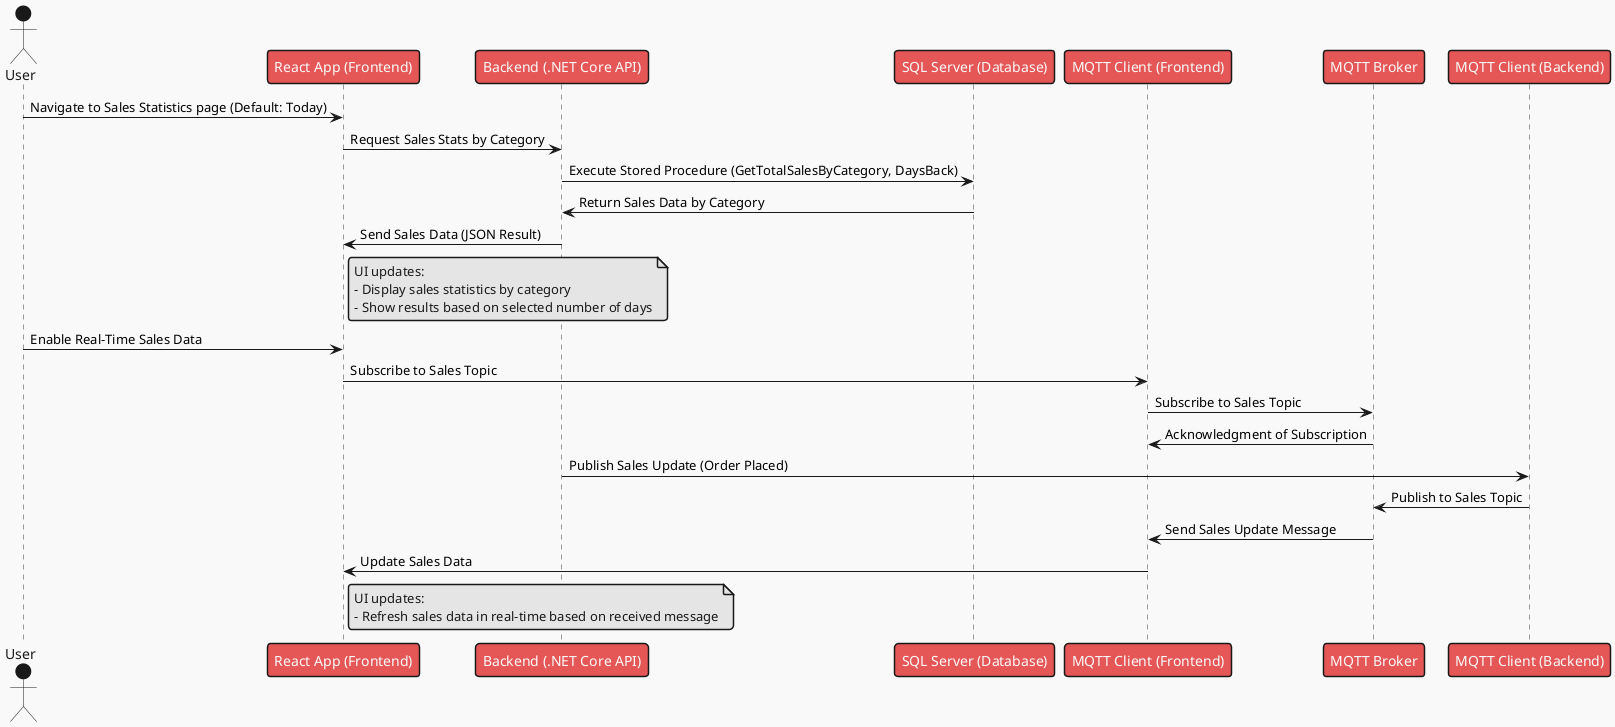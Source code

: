 ﻿@startuml
!theme mars
actor User

User -> "React App (Frontend)" : Navigate to Sales Statistics page (Default: Today)
"React App (Frontend)" -> "Backend (.NET Core API)" : Request Sales Stats by Category
"Backend (.NET Core API)" -> "SQL Server (Database)" : Execute Stored Procedure (GetTotalSalesByCategory, DaysBack)
"SQL Server (Database)" -> "Backend (.NET Core API)" : Return Sales Data by Category
"Backend (.NET Core API)" -> "React App (Frontend)" : Send Sales Data (JSON Result)

note right of "React App (Frontend)"
UI updates:
- Display sales statistics by category
- Show results based on selected number of days
end note

User -> "React App (Frontend)" : Enable Real-Time Sales Data
"React App (Frontend)" -> "MQTT Client (Frontend)" : Subscribe to Sales Topic
"MQTT Client (Frontend)" -> "MQTT Broker" : Subscribe to Sales Topic
"MQTT Broker" -> "MQTT Client (Frontend)" : Acknowledgment of Subscription

"Backend (.NET Core API)" -> "MQTT Client (Backend)" : Publish Sales Update (Order Placed)

"MQTT Client (Backend)" -> "MQTT Broker" : Publish to Sales Topic

"MQTT Broker" -> "MQTT Client (Frontend)" : Send Sales Update Message
"MQTT Client (Frontend)" -> "React App (Frontend)" : Update Sales Data

note right of "React App (Frontend)"
UI updates:
- Refresh sales data in real-time based on received message
end note

@enduml